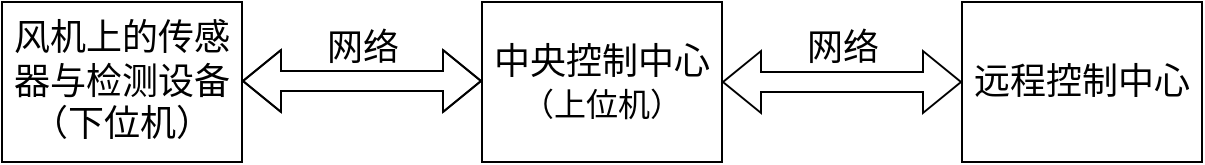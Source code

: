 <mxfile version="24.7.17">
  <diagram name="第 1 页" id="sbOF9vrh2LZpfqkAtuBA">
    <mxGraphModel dx="1148" dy="668" grid="1" gridSize="10" guides="1" tooltips="1" connect="1" arrows="1" fold="1" page="1" pageScale="1" pageWidth="827" pageHeight="1169" math="0" shadow="0">
      <root>
        <mxCell id="0" />
        <mxCell id="1" parent="0" />
        <mxCell id="BBmbCgnYEPjefkQqMxjm-4" style="rounded=0;orthogonalLoop=1;jettySize=auto;html=1;entryX=0;entryY=0.5;entryDx=0;entryDy=0;startArrow=classic;startFill=1;shape=flexArrow;width=10;" edge="1" parent="1">
          <mxGeometry relative="1" as="geometry">
            <mxPoint x="180" y="349.5" as="sourcePoint" />
            <mxPoint x="300" y="349.5" as="targetPoint" />
            <Array as="points">
              <mxPoint x="220" y="349.5" />
              <mxPoint x="250" y="349.5" />
            </Array>
          </mxGeometry>
        </mxCell>
        <mxCell id="BBmbCgnYEPjefkQqMxjm-1" value="&lt;font face=&quot;SimSun&quot; style=&quot;font-size: 18px;&quot;&gt;风机上的传感器与检测设备&lt;/font&gt;&lt;div&gt;&lt;font face=&quot;SimSun&quot; style=&quot;font-size: 18px;&quot;&gt;（下位机）&lt;/font&gt;&lt;/div&gt;" style="rounded=0;whiteSpace=wrap;html=1;" vertex="1" parent="1">
          <mxGeometry x="60" y="310" width="120" height="80" as="geometry" />
        </mxCell>
        <mxCell id="BBmbCgnYEPjefkQqMxjm-5" style="rounded=0;orthogonalLoop=1;jettySize=auto;html=1;shape=flexArrow;startArrow=block;" edge="1" parent="1" source="BBmbCgnYEPjefkQqMxjm-2">
          <mxGeometry relative="1" as="geometry">
            <mxPoint x="540" y="350" as="targetPoint" />
          </mxGeometry>
        </mxCell>
        <mxCell id="BBmbCgnYEPjefkQqMxjm-2" value="&lt;font face=&quot;SimSun&quot; style=&quot;font-size: 18px;&quot;&gt;中央控制中心&lt;/font&gt;&lt;div&gt;&lt;font size=&quot;3&quot; style=&quot;&quot; face=&quot;SimSun&quot;&gt;（上位机）&lt;/font&gt;&lt;/div&gt;" style="rounded=0;whiteSpace=wrap;html=1;" vertex="1" parent="1">
          <mxGeometry x="300" y="310" width="120" height="80" as="geometry" />
        </mxCell>
        <mxCell id="BBmbCgnYEPjefkQqMxjm-3" value="&lt;font face=&quot;SimSun&quot; style=&quot;font-size: 18px;&quot;&gt;远程控制中心&lt;/font&gt;" style="rounded=0;whiteSpace=wrap;html=1;" vertex="1" parent="1">
          <mxGeometry x="540" y="310" width="120" height="80" as="geometry" />
        </mxCell>
        <mxCell id="BBmbCgnYEPjefkQqMxjm-6" value="&lt;font face=&quot;SimSun&quot; style=&quot;font-size: 18px;&quot;&gt;网络&lt;/font&gt;" style="text;html=1;align=center;verticalAlign=middle;resizable=0;points=[];autosize=1;strokeColor=none;fillColor=none;" vertex="1" parent="1">
          <mxGeometry x="210" y="313" width="60" height="40" as="geometry" />
        </mxCell>
        <mxCell id="BBmbCgnYEPjefkQqMxjm-8" value="&lt;font face=&quot;SimSun&quot; style=&quot;font-size: 18px;&quot;&gt;网络&lt;/font&gt;" style="text;html=1;align=center;verticalAlign=middle;resizable=0;points=[];autosize=1;strokeColor=none;fillColor=none;" vertex="1" parent="1">
          <mxGeometry x="450" y="313" width="60" height="40" as="geometry" />
        </mxCell>
      </root>
    </mxGraphModel>
  </diagram>
</mxfile>
